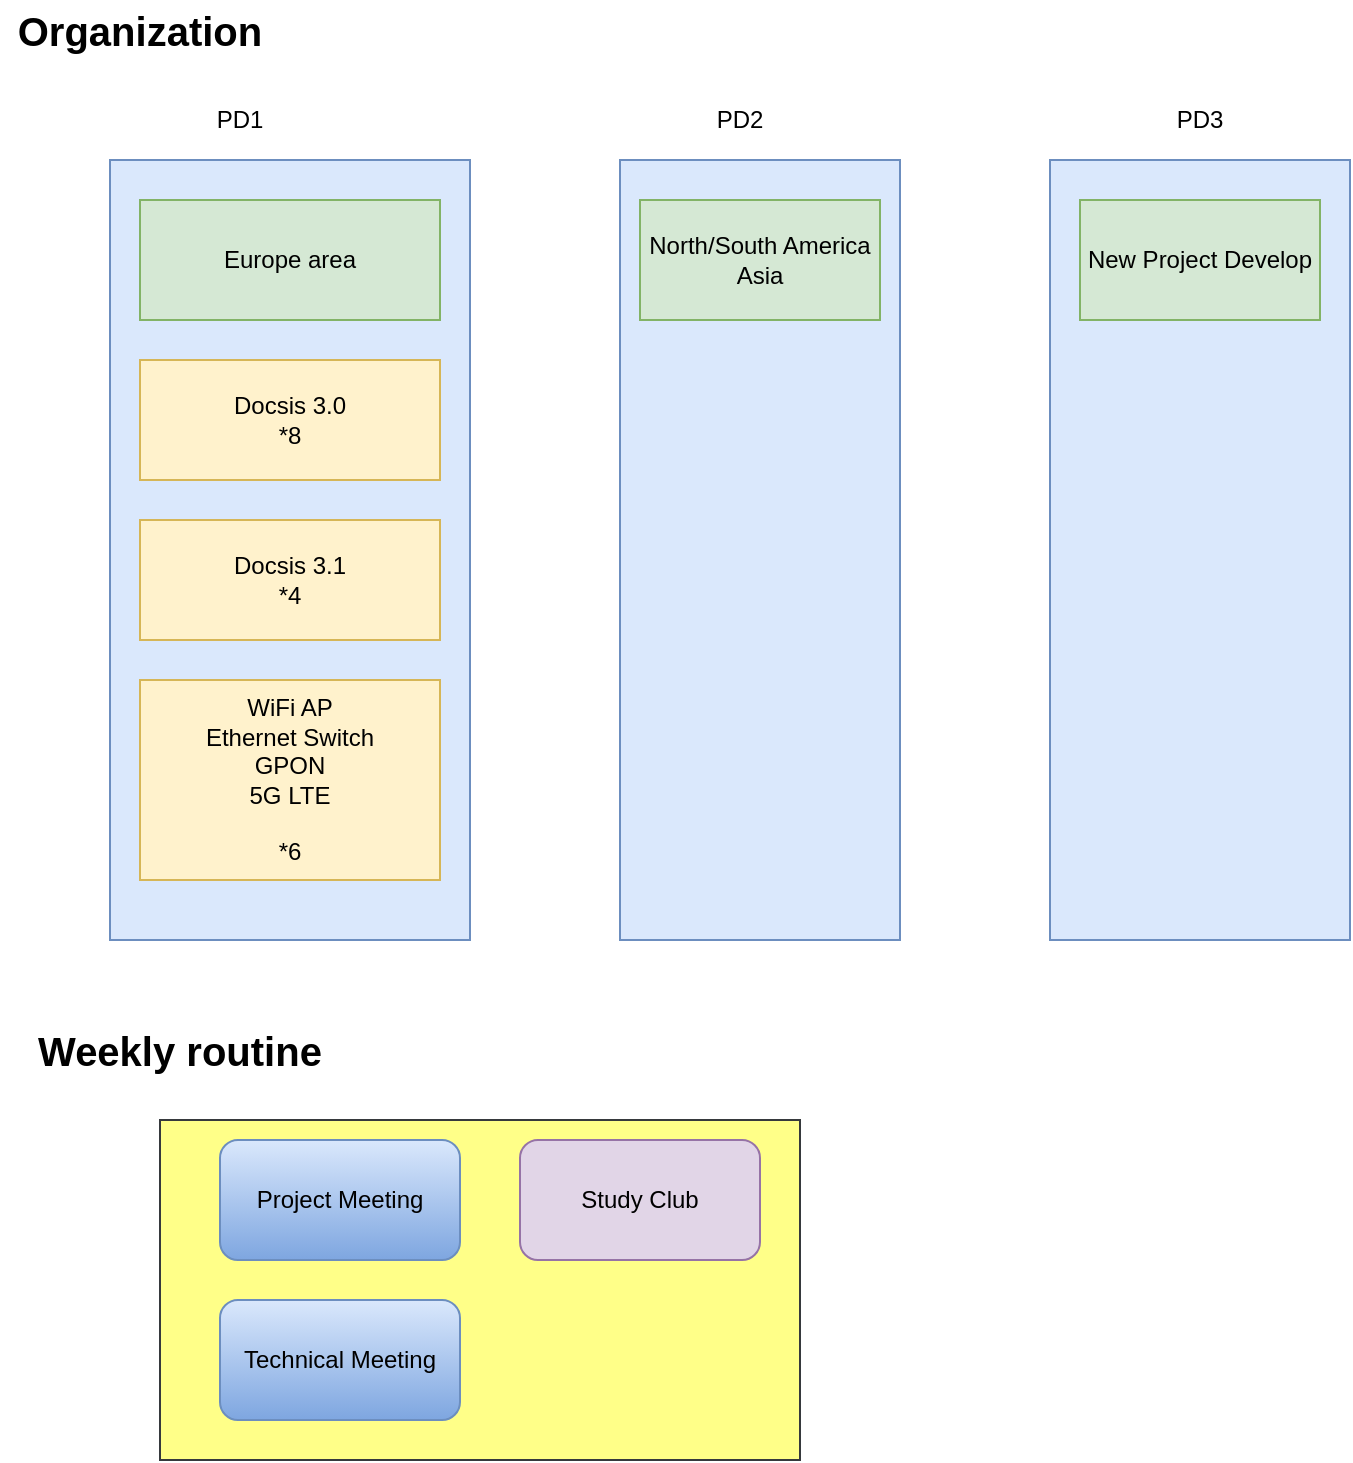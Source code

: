 <mxfile version="13.5.1" type="device"><diagram id="mdfnao0lAqxs-NDtzSOf" name="Page-1"><mxGraphModel dx="1086" dy="806" grid="1" gridSize="10" guides="1" tooltips="1" connect="1" arrows="1" fold="1" page="1" pageScale="1" pageWidth="827" pageHeight="1169" math="0" shadow="0"><root><mxCell id="0"/><mxCell id="1" parent="0"/><mxCell id="Bz5Ln3XpUUeWPdTkMfFE-1" value="" style="rounded=0;whiteSpace=wrap;html=1;fillColor=#dae8fc;strokeColor=#6c8ebf;" parent="1" vertex="1"><mxGeometry x="135" y="130" width="180" height="390" as="geometry"/></mxCell><mxCell id="Bz5Ln3XpUUeWPdTkMfFE-2" value="" style="rounded=0;whiteSpace=wrap;html=1;fillColor=#dae8fc;strokeColor=#6c8ebf;" parent="1" vertex="1"><mxGeometry x="390" y="130" width="140" height="390" as="geometry"/></mxCell><mxCell id="Bz5Ln3XpUUeWPdTkMfFE-3" value="" style="rounded=0;whiteSpace=wrap;html=1;fillColor=#dae8fc;strokeColor=#6c8ebf;" parent="1" vertex="1"><mxGeometry x="605" y="130" width="150" height="390" as="geometry"/></mxCell><mxCell id="Bz5Ln3XpUUeWPdTkMfFE-4" value="PD1" style="text;html=1;strokeColor=none;fillColor=none;align=center;verticalAlign=middle;whiteSpace=wrap;rounded=0;" parent="1" vertex="1"><mxGeometry x="180" y="100" width="40" height="20" as="geometry"/></mxCell><mxCell id="Bz5Ln3XpUUeWPdTkMfFE-5" value="PD2" style="text;html=1;strokeColor=none;fillColor=none;align=center;verticalAlign=middle;whiteSpace=wrap;rounded=0;" parent="1" vertex="1"><mxGeometry x="430" y="100" width="40" height="20" as="geometry"/></mxCell><mxCell id="Bz5Ln3XpUUeWPdTkMfFE-6" value="PD3" style="text;html=1;strokeColor=none;fillColor=none;align=center;verticalAlign=middle;whiteSpace=wrap;rounded=0;" parent="1" vertex="1"><mxGeometry x="660" y="100" width="40" height="20" as="geometry"/></mxCell><mxCell id="Bz5Ln3XpUUeWPdTkMfFE-7" value="Europe area" style="rounded=0;whiteSpace=wrap;html=1;fillColor=#d5e8d4;strokeColor=#82b366;" parent="1" vertex="1"><mxGeometry x="150" y="150" width="150" height="60" as="geometry"/></mxCell><mxCell id="Bz5Ln3XpUUeWPdTkMfFE-8" value="Docsis 3.0&lt;br&gt;*8" style="rounded=0;whiteSpace=wrap;html=1;fillColor=#fff2cc;strokeColor=#d6b656;" parent="1" vertex="1"><mxGeometry x="150" y="230" width="150" height="60" as="geometry"/></mxCell><mxCell id="Bz5Ln3XpUUeWPdTkMfFE-9" value="Docsis 3.1&lt;br&gt;*4" style="rounded=0;whiteSpace=wrap;html=1;fillColor=#fff2cc;strokeColor=#d6b656;" parent="1" vertex="1"><mxGeometry x="150" y="310" width="150" height="60" as="geometry"/></mxCell><mxCell id="Bz5Ln3XpUUeWPdTkMfFE-10" value="WiFi AP&lt;br&gt;Ethernet Switch&lt;br&gt;GPON&lt;br&gt;5G LTE&lt;br&gt;&lt;br&gt;*6" style="rounded=0;whiteSpace=wrap;html=1;fillColor=#fff2cc;strokeColor=#d6b656;" parent="1" vertex="1"><mxGeometry x="150" y="390" width="150" height="100" as="geometry"/></mxCell><mxCell id="Bz5Ln3XpUUeWPdTkMfFE-12" value="North/South America&lt;br&gt;Asia" style="rounded=0;whiteSpace=wrap;html=1;fillColor=#d5e8d4;strokeColor=#82b366;" parent="1" vertex="1"><mxGeometry x="400" y="150" width="120" height="60" as="geometry"/></mxCell><mxCell id="Bz5Ln3XpUUeWPdTkMfFE-14" value="New Project Develop" style="rounded=0;whiteSpace=wrap;html=1;fillColor=#d5e8d4;strokeColor=#82b366;" parent="1" vertex="1"><mxGeometry x="620" y="150" width="120" height="60" as="geometry"/></mxCell><mxCell id="Bz5Ln3XpUUeWPdTkMfFE-15" value="" style="rounded=0;whiteSpace=wrap;html=1;fillColor=#ffff88;strokeColor=#36393d;" parent="1" vertex="1"><mxGeometry x="160" y="610" width="320" height="170" as="geometry"/></mxCell><mxCell id="Bz5Ln3XpUUeWPdTkMfFE-16" value="Project Meeting" style="rounded=1;whiteSpace=wrap;html=1;gradientColor=#7ea6e0;fillColor=#dae8fc;strokeColor=#6c8ebf;" parent="1" vertex="1"><mxGeometry x="190" y="620" width="120" height="60" as="geometry"/></mxCell><mxCell id="Bz5Ln3XpUUeWPdTkMfFE-17" value="Technical Meeting" style="rounded=1;whiteSpace=wrap;html=1;fillColor=#dae8fc;strokeColor=#6c8ebf;gradientColor=#7ea6e0;" parent="1" vertex="1"><mxGeometry x="190" y="700" width="120" height="60" as="geometry"/></mxCell><mxCell id="Bz5Ln3XpUUeWPdTkMfFE-19" value="Study Club" style="rounded=1;whiteSpace=wrap;html=1;fillColor=#e1d5e7;strokeColor=#9673a6;" parent="1" vertex="1"><mxGeometry x="340" y="620" width="120" height="60" as="geometry"/></mxCell><mxCell id="Bz5Ln3XpUUeWPdTkMfFE-21" value="&lt;b&gt;&lt;font style=&quot;font-size: 20px&quot;&gt;Organization&lt;/font&gt;&lt;/b&gt;" style="text;html=1;strokeColor=none;fillColor=none;align=center;verticalAlign=middle;whiteSpace=wrap;rounded=0;" parent="1" vertex="1"><mxGeometry x="80" y="50" width="140" height="30" as="geometry"/></mxCell><mxCell id="Bz5Ln3XpUUeWPdTkMfFE-22" value="&lt;b&gt;&lt;font style=&quot;font-size: 20px&quot;&gt;Weekly routine&lt;/font&gt;&lt;/b&gt;" style="text;html=1;strokeColor=none;fillColor=none;align=center;verticalAlign=middle;whiteSpace=wrap;rounded=0;" parent="1" vertex="1"><mxGeometry x="80" y="560" width="180" height="30" as="geometry"/></mxCell></root></mxGraphModel></diagram></mxfile>